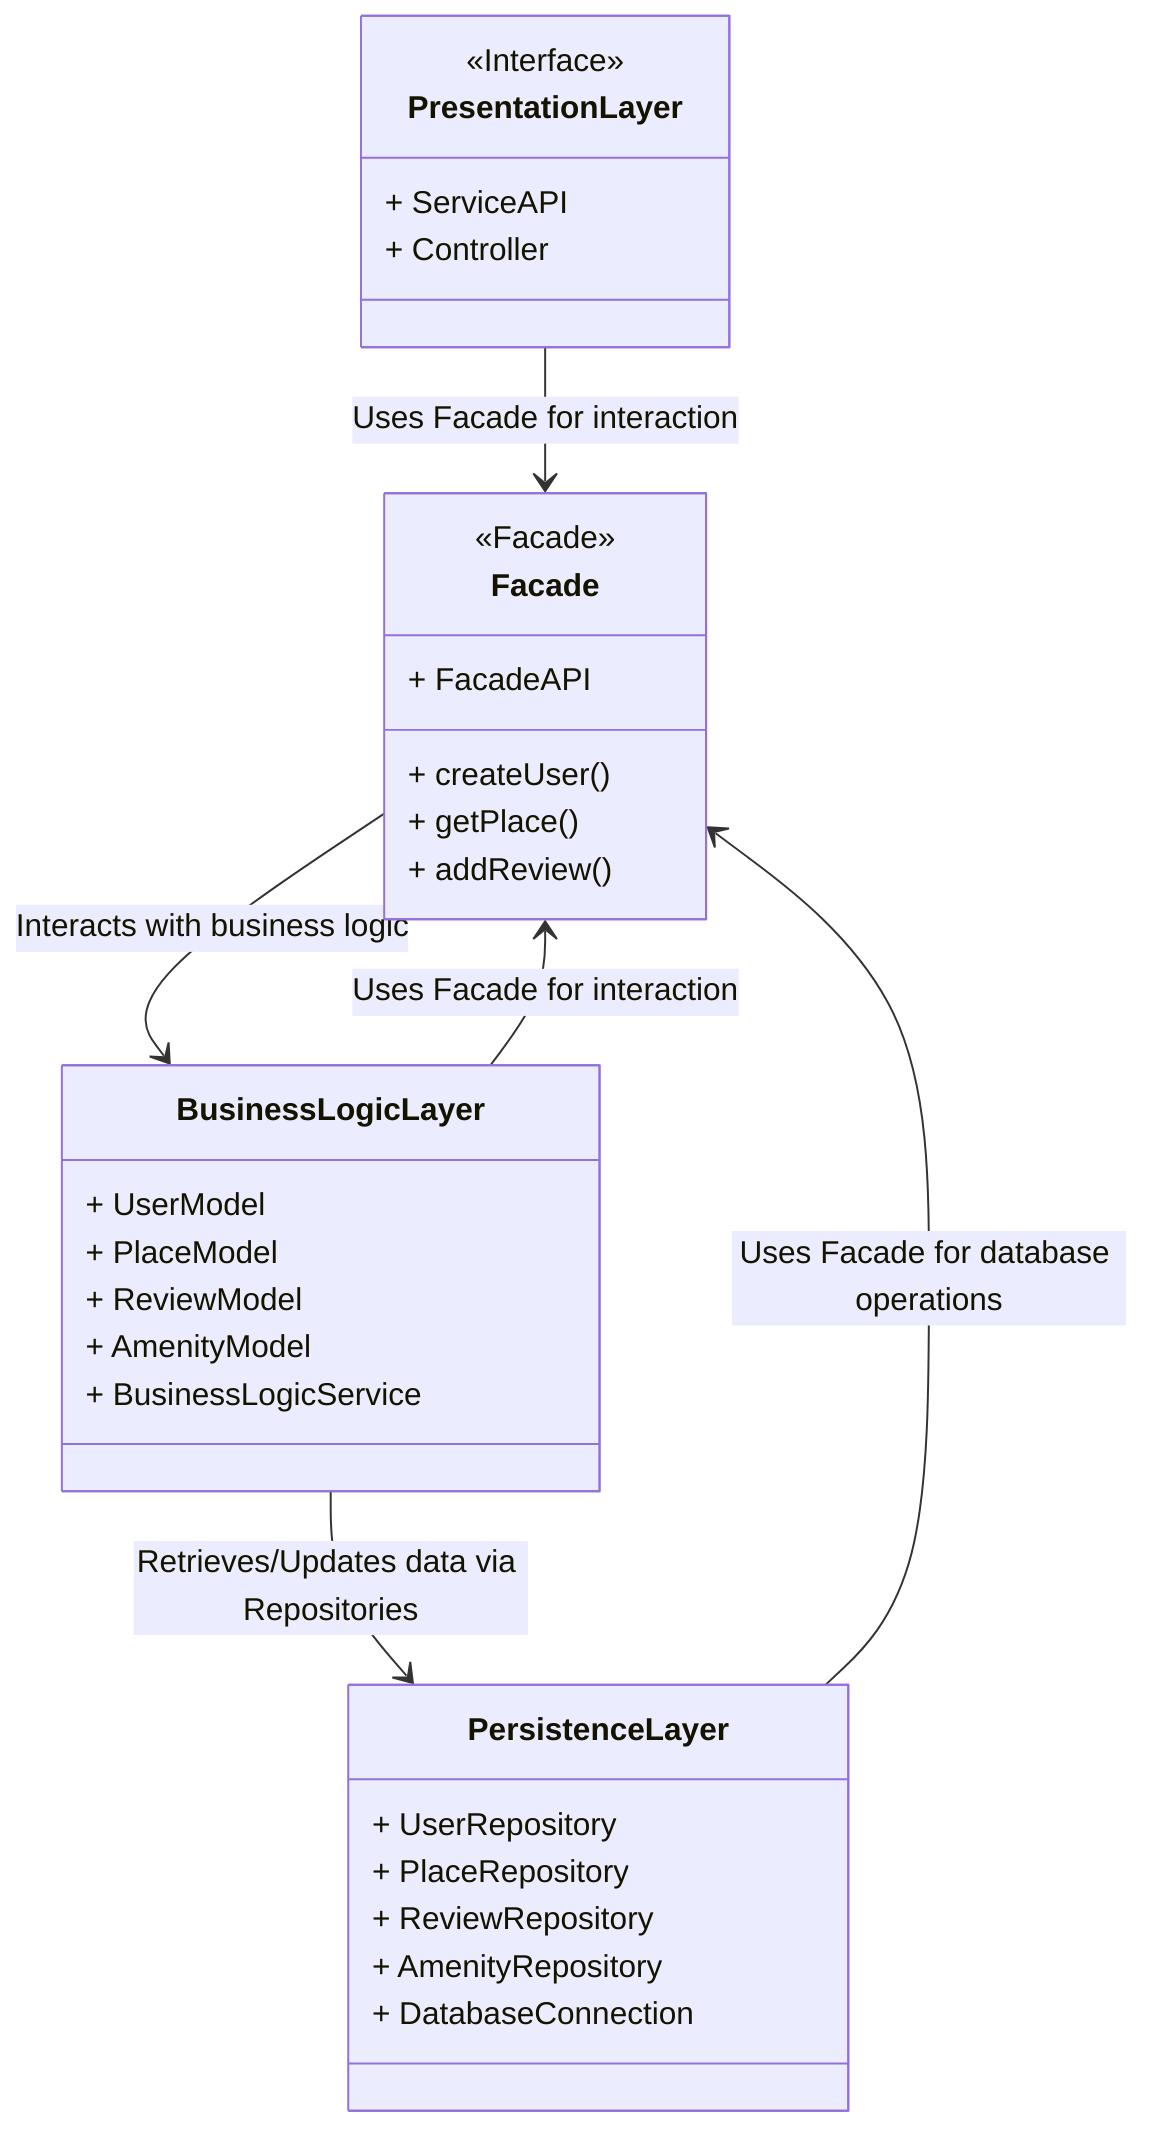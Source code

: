 classDiagram
    %% Define the three layers
    class PresentationLayer {
        <<Interface>>
        + ServiceAPI
        + Controller
    }

    class BusinessLogicLayer {
        + UserModel
        + PlaceModel
        + ReviewModel
        + AmenityModel
        + BusinessLogicService
    }

    class PersistenceLayer {
        + UserRepository
        + PlaceRepository
        + ReviewRepository
        + AmenityRepository
        + DatabaseConnection
    }

    %% Define the facade pattern
    class Facade {
        <<Facade>>
        + FacadeAPI
        + createUser()
        + getPlace()
        + addReview()
    }

    %% Define communication pathways
    PresentationLayer --> Facade : Uses Facade for interaction
    BusinessLogicLayer --> Facade : Uses Facade for interaction
    PersistenceLayer --> Facade : Uses Facade for database operations
    Facade --> BusinessLogicLayer : Interacts with business logic
    BusinessLogicLayer --> PersistenceLayer : Retrieves/Updates data via Repositories